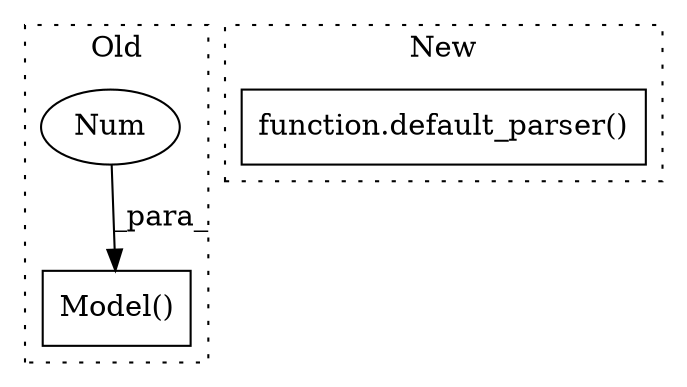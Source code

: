 digraph G {
subgraph cluster0 {
1 [label="Model()" a="75" s="1356,1370" l="13,1" shape="box"];
3 [label="Num" a="76" s="1369" l="1" shape="ellipse"];
label = "Old";
style="dotted";
}
subgraph cluster1 {
2 [label="function.default_parser()" a="75" s="1410" l="16" shape="box"];
label = "New";
style="dotted";
}
3 -> 1 [label="_para_"];
}
